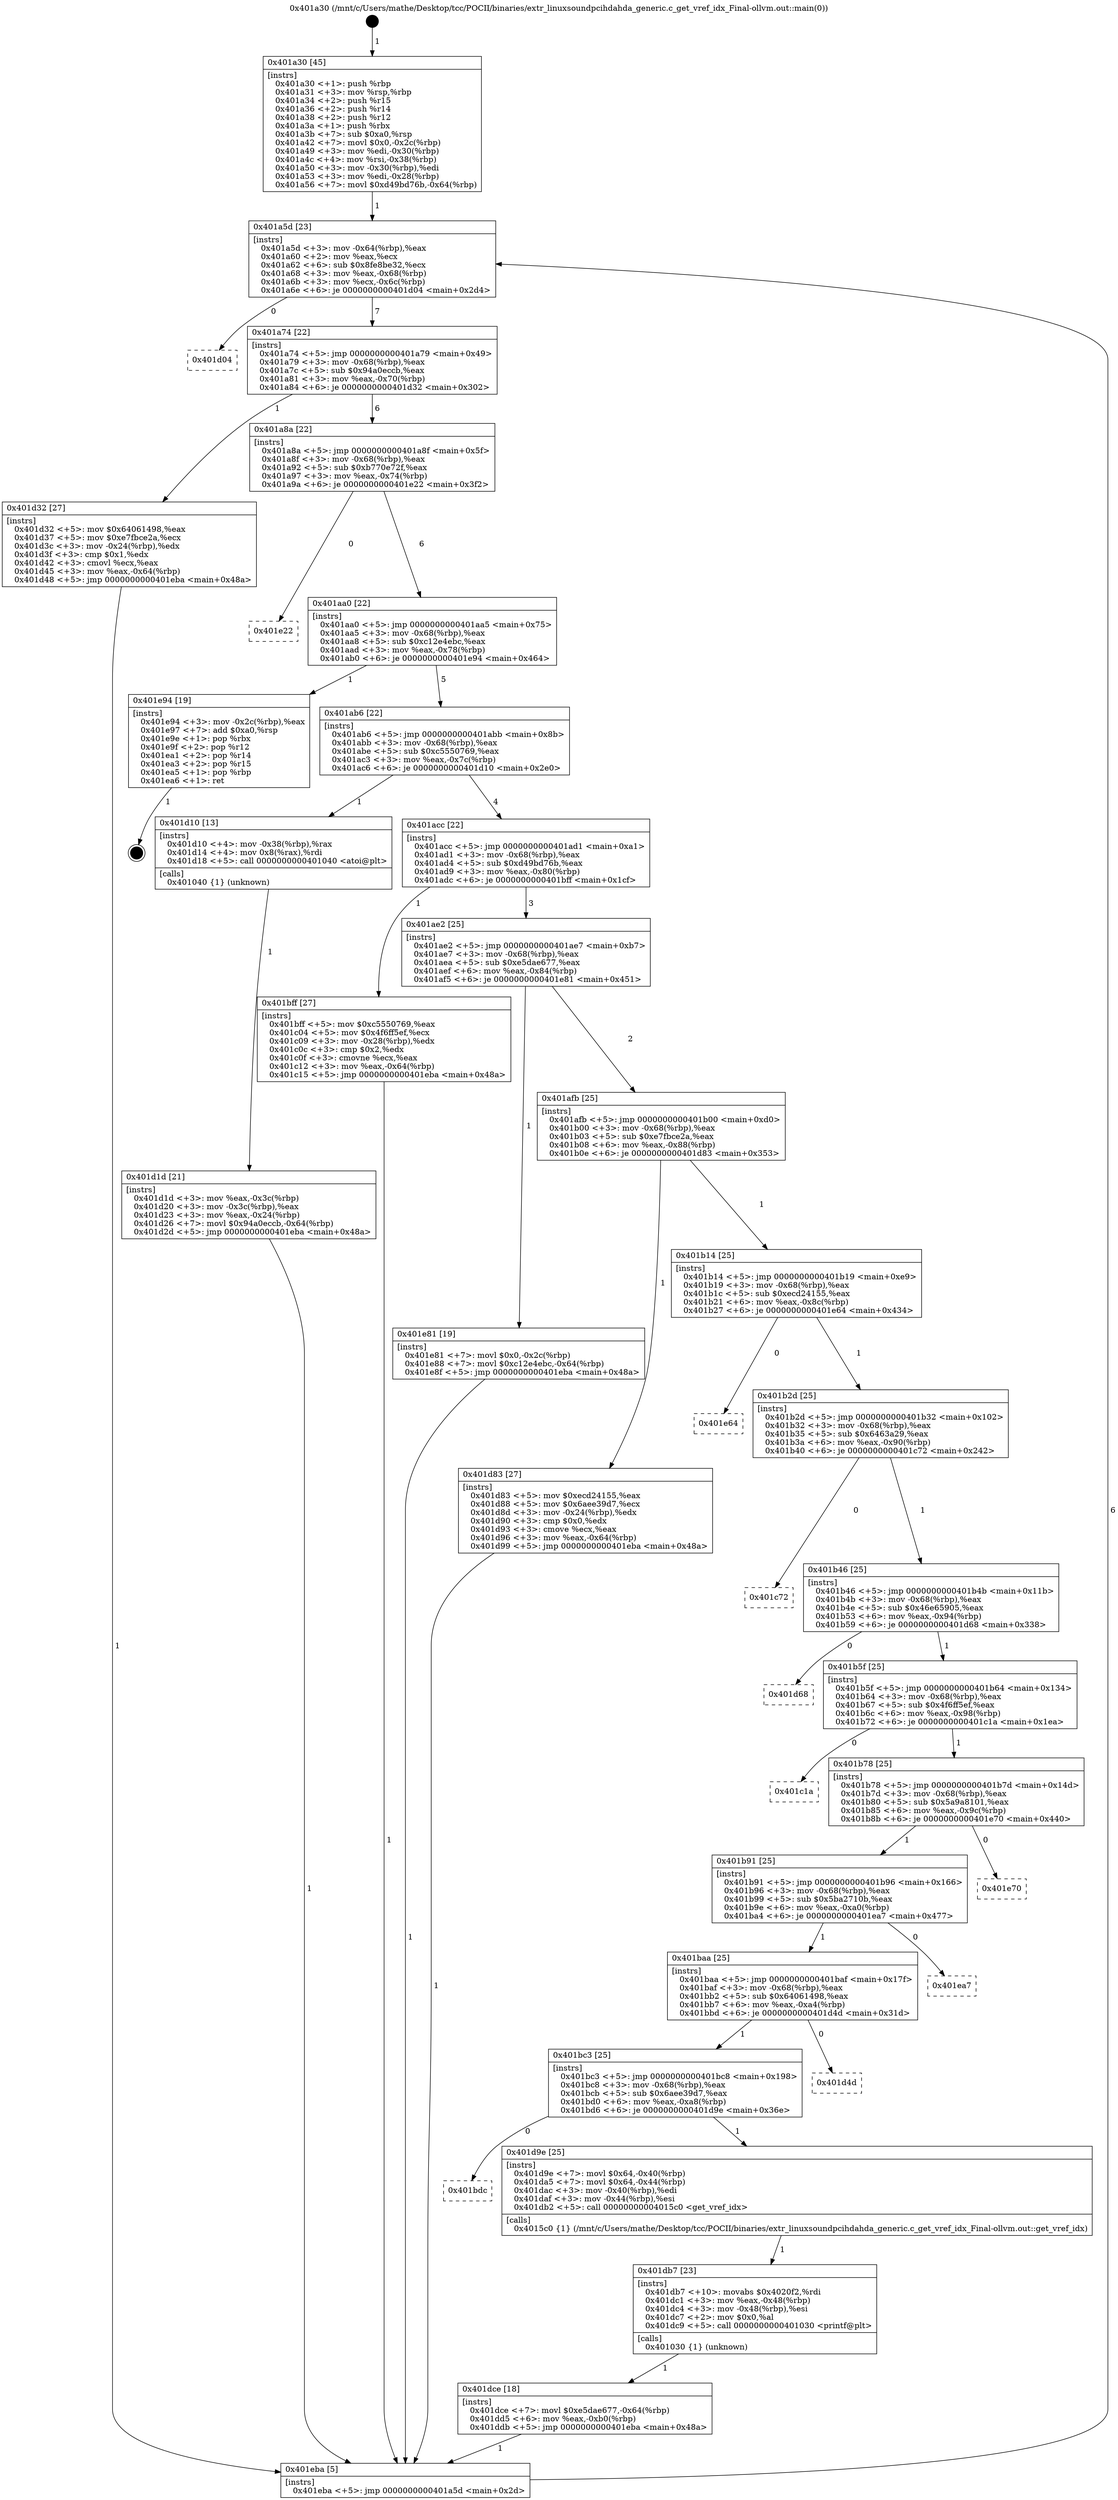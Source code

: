 digraph "0x401a30" {
  label = "0x401a30 (/mnt/c/Users/mathe/Desktop/tcc/POCII/binaries/extr_linuxsoundpcihdahda_generic.c_get_vref_idx_Final-ollvm.out::main(0))"
  labelloc = "t"
  node[shape=record]

  Entry [label="",width=0.3,height=0.3,shape=circle,fillcolor=black,style=filled]
  "0x401a5d" [label="{
     0x401a5d [23]\l
     | [instrs]\l
     &nbsp;&nbsp;0x401a5d \<+3\>: mov -0x64(%rbp),%eax\l
     &nbsp;&nbsp;0x401a60 \<+2\>: mov %eax,%ecx\l
     &nbsp;&nbsp;0x401a62 \<+6\>: sub $0x8fe8be32,%ecx\l
     &nbsp;&nbsp;0x401a68 \<+3\>: mov %eax,-0x68(%rbp)\l
     &nbsp;&nbsp;0x401a6b \<+3\>: mov %ecx,-0x6c(%rbp)\l
     &nbsp;&nbsp;0x401a6e \<+6\>: je 0000000000401d04 \<main+0x2d4\>\l
  }"]
  "0x401d04" [label="{
     0x401d04\l
  }", style=dashed]
  "0x401a74" [label="{
     0x401a74 [22]\l
     | [instrs]\l
     &nbsp;&nbsp;0x401a74 \<+5\>: jmp 0000000000401a79 \<main+0x49\>\l
     &nbsp;&nbsp;0x401a79 \<+3\>: mov -0x68(%rbp),%eax\l
     &nbsp;&nbsp;0x401a7c \<+5\>: sub $0x94a0eccb,%eax\l
     &nbsp;&nbsp;0x401a81 \<+3\>: mov %eax,-0x70(%rbp)\l
     &nbsp;&nbsp;0x401a84 \<+6\>: je 0000000000401d32 \<main+0x302\>\l
  }"]
  Exit [label="",width=0.3,height=0.3,shape=circle,fillcolor=black,style=filled,peripheries=2]
  "0x401d32" [label="{
     0x401d32 [27]\l
     | [instrs]\l
     &nbsp;&nbsp;0x401d32 \<+5\>: mov $0x64061498,%eax\l
     &nbsp;&nbsp;0x401d37 \<+5\>: mov $0xe7fbce2a,%ecx\l
     &nbsp;&nbsp;0x401d3c \<+3\>: mov -0x24(%rbp),%edx\l
     &nbsp;&nbsp;0x401d3f \<+3\>: cmp $0x1,%edx\l
     &nbsp;&nbsp;0x401d42 \<+3\>: cmovl %ecx,%eax\l
     &nbsp;&nbsp;0x401d45 \<+3\>: mov %eax,-0x64(%rbp)\l
     &nbsp;&nbsp;0x401d48 \<+5\>: jmp 0000000000401eba \<main+0x48a\>\l
  }"]
  "0x401a8a" [label="{
     0x401a8a [22]\l
     | [instrs]\l
     &nbsp;&nbsp;0x401a8a \<+5\>: jmp 0000000000401a8f \<main+0x5f\>\l
     &nbsp;&nbsp;0x401a8f \<+3\>: mov -0x68(%rbp),%eax\l
     &nbsp;&nbsp;0x401a92 \<+5\>: sub $0xb770e72f,%eax\l
     &nbsp;&nbsp;0x401a97 \<+3\>: mov %eax,-0x74(%rbp)\l
     &nbsp;&nbsp;0x401a9a \<+6\>: je 0000000000401e22 \<main+0x3f2\>\l
  }"]
  "0x401dce" [label="{
     0x401dce [18]\l
     | [instrs]\l
     &nbsp;&nbsp;0x401dce \<+7\>: movl $0xe5dae677,-0x64(%rbp)\l
     &nbsp;&nbsp;0x401dd5 \<+6\>: mov %eax,-0xb0(%rbp)\l
     &nbsp;&nbsp;0x401ddb \<+5\>: jmp 0000000000401eba \<main+0x48a\>\l
  }"]
  "0x401e22" [label="{
     0x401e22\l
  }", style=dashed]
  "0x401aa0" [label="{
     0x401aa0 [22]\l
     | [instrs]\l
     &nbsp;&nbsp;0x401aa0 \<+5\>: jmp 0000000000401aa5 \<main+0x75\>\l
     &nbsp;&nbsp;0x401aa5 \<+3\>: mov -0x68(%rbp),%eax\l
     &nbsp;&nbsp;0x401aa8 \<+5\>: sub $0xc12e4ebc,%eax\l
     &nbsp;&nbsp;0x401aad \<+3\>: mov %eax,-0x78(%rbp)\l
     &nbsp;&nbsp;0x401ab0 \<+6\>: je 0000000000401e94 \<main+0x464\>\l
  }"]
  "0x401db7" [label="{
     0x401db7 [23]\l
     | [instrs]\l
     &nbsp;&nbsp;0x401db7 \<+10\>: movabs $0x4020f2,%rdi\l
     &nbsp;&nbsp;0x401dc1 \<+3\>: mov %eax,-0x48(%rbp)\l
     &nbsp;&nbsp;0x401dc4 \<+3\>: mov -0x48(%rbp),%esi\l
     &nbsp;&nbsp;0x401dc7 \<+2\>: mov $0x0,%al\l
     &nbsp;&nbsp;0x401dc9 \<+5\>: call 0000000000401030 \<printf@plt\>\l
     | [calls]\l
     &nbsp;&nbsp;0x401030 \{1\} (unknown)\l
  }"]
  "0x401e94" [label="{
     0x401e94 [19]\l
     | [instrs]\l
     &nbsp;&nbsp;0x401e94 \<+3\>: mov -0x2c(%rbp),%eax\l
     &nbsp;&nbsp;0x401e97 \<+7\>: add $0xa0,%rsp\l
     &nbsp;&nbsp;0x401e9e \<+1\>: pop %rbx\l
     &nbsp;&nbsp;0x401e9f \<+2\>: pop %r12\l
     &nbsp;&nbsp;0x401ea1 \<+2\>: pop %r14\l
     &nbsp;&nbsp;0x401ea3 \<+2\>: pop %r15\l
     &nbsp;&nbsp;0x401ea5 \<+1\>: pop %rbp\l
     &nbsp;&nbsp;0x401ea6 \<+1\>: ret\l
  }"]
  "0x401ab6" [label="{
     0x401ab6 [22]\l
     | [instrs]\l
     &nbsp;&nbsp;0x401ab6 \<+5\>: jmp 0000000000401abb \<main+0x8b\>\l
     &nbsp;&nbsp;0x401abb \<+3\>: mov -0x68(%rbp),%eax\l
     &nbsp;&nbsp;0x401abe \<+5\>: sub $0xc5550769,%eax\l
     &nbsp;&nbsp;0x401ac3 \<+3\>: mov %eax,-0x7c(%rbp)\l
     &nbsp;&nbsp;0x401ac6 \<+6\>: je 0000000000401d10 \<main+0x2e0\>\l
  }"]
  "0x401bdc" [label="{
     0x401bdc\l
  }", style=dashed]
  "0x401d10" [label="{
     0x401d10 [13]\l
     | [instrs]\l
     &nbsp;&nbsp;0x401d10 \<+4\>: mov -0x38(%rbp),%rax\l
     &nbsp;&nbsp;0x401d14 \<+4\>: mov 0x8(%rax),%rdi\l
     &nbsp;&nbsp;0x401d18 \<+5\>: call 0000000000401040 \<atoi@plt\>\l
     | [calls]\l
     &nbsp;&nbsp;0x401040 \{1\} (unknown)\l
  }"]
  "0x401acc" [label="{
     0x401acc [22]\l
     | [instrs]\l
     &nbsp;&nbsp;0x401acc \<+5\>: jmp 0000000000401ad1 \<main+0xa1\>\l
     &nbsp;&nbsp;0x401ad1 \<+3\>: mov -0x68(%rbp),%eax\l
     &nbsp;&nbsp;0x401ad4 \<+5\>: sub $0xd49bd76b,%eax\l
     &nbsp;&nbsp;0x401ad9 \<+3\>: mov %eax,-0x80(%rbp)\l
     &nbsp;&nbsp;0x401adc \<+6\>: je 0000000000401bff \<main+0x1cf\>\l
  }"]
  "0x401d9e" [label="{
     0x401d9e [25]\l
     | [instrs]\l
     &nbsp;&nbsp;0x401d9e \<+7\>: movl $0x64,-0x40(%rbp)\l
     &nbsp;&nbsp;0x401da5 \<+7\>: movl $0x64,-0x44(%rbp)\l
     &nbsp;&nbsp;0x401dac \<+3\>: mov -0x40(%rbp),%edi\l
     &nbsp;&nbsp;0x401daf \<+3\>: mov -0x44(%rbp),%esi\l
     &nbsp;&nbsp;0x401db2 \<+5\>: call 00000000004015c0 \<get_vref_idx\>\l
     | [calls]\l
     &nbsp;&nbsp;0x4015c0 \{1\} (/mnt/c/Users/mathe/Desktop/tcc/POCII/binaries/extr_linuxsoundpcihdahda_generic.c_get_vref_idx_Final-ollvm.out::get_vref_idx)\l
  }"]
  "0x401bff" [label="{
     0x401bff [27]\l
     | [instrs]\l
     &nbsp;&nbsp;0x401bff \<+5\>: mov $0xc5550769,%eax\l
     &nbsp;&nbsp;0x401c04 \<+5\>: mov $0x4f6ff5ef,%ecx\l
     &nbsp;&nbsp;0x401c09 \<+3\>: mov -0x28(%rbp),%edx\l
     &nbsp;&nbsp;0x401c0c \<+3\>: cmp $0x2,%edx\l
     &nbsp;&nbsp;0x401c0f \<+3\>: cmovne %ecx,%eax\l
     &nbsp;&nbsp;0x401c12 \<+3\>: mov %eax,-0x64(%rbp)\l
     &nbsp;&nbsp;0x401c15 \<+5\>: jmp 0000000000401eba \<main+0x48a\>\l
  }"]
  "0x401ae2" [label="{
     0x401ae2 [25]\l
     | [instrs]\l
     &nbsp;&nbsp;0x401ae2 \<+5\>: jmp 0000000000401ae7 \<main+0xb7\>\l
     &nbsp;&nbsp;0x401ae7 \<+3\>: mov -0x68(%rbp),%eax\l
     &nbsp;&nbsp;0x401aea \<+5\>: sub $0xe5dae677,%eax\l
     &nbsp;&nbsp;0x401aef \<+6\>: mov %eax,-0x84(%rbp)\l
     &nbsp;&nbsp;0x401af5 \<+6\>: je 0000000000401e81 \<main+0x451\>\l
  }"]
  "0x401eba" [label="{
     0x401eba [5]\l
     | [instrs]\l
     &nbsp;&nbsp;0x401eba \<+5\>: jmp 0000000000401a5d \<main+0x2d\>\l
  }"]
  "0x401a30" [label="{
     0x401a30 [45]\l
     | [instrs]\l
     &nbsp;&nbsp;0x401a30 \<+1\>: push %rbp\l
     &nbsp;&nbsp;0x401a31 \<+3\>: mov %rsp,%rbp\l
     &nbsp;&nbsp;0x401a34 \<+2\>: push %r15\l
     &nbsp;&nbsp;0x401a36 \<+2\>: push %r14\l
     &nbsp;&nbsp;0x401a38 \<+2\>: push %r12\l
     &nbsp;&nbsp;0x401a3a \<+1\>: push %rbx\l
     &nbsp;&nbsp;0x401a3b \<+7\>: sub $0xa0,%rsp\l
     &nbsp;&nbsp;0x401a42 \<+7\>: movl $0x0,-0x2c(%rbp)\l
     &nbsp;&nbsp;0x401a49 \<+3\>: mov %edi,-0x30(%rbp)\l
     &nbsp;&nbsp;0x401a4c \<+4\>: mov %rsi,-0x38(%rbp)\l
     &nbsp;&nbsp;0x401a50 \<+3\>: mov -0x30(%rbp),%edi\l
     &nbsp;&nbsp;0x401a53 \<+3\>: mov %edi,-0x28(%rbp)\l
     &nbsp;&nbsp;0x401a56 \<+7\>: movl $0xd49bd76b,-0x64(%rbp)\l
  }"]
  "0x401d1d" [label="{
     0x401d1d [21]\l
     | [instrs]\l
     &nbsp;&nbsp;0x401d1d \<+3\>: mov %eax,-0x3c(%rbp)\l
     &nbsp;&nbsp;0x401d20 \<+3\>: mov -0x3c(%rbp),%eax\l
     &nbsp;&nbsp;0x401d23 \<+3\>: mov %eax,-0x24(%rbp)\l
     &nbsp;&nbsp;0x401d26 \<+7\>: movl $0x94a0eccb,-0x64(%rbp)\l
     &nbsp;&nbsp;0x401d2d \<+5\>: jmp 0000000000401eba \<main+0x48a\>\l
  }"]
  "0x401bc3" [label="{
     0x401bc3 [25]\l
     | [instrs]\l
     &nbsp;&nbsp;0x401bc3 \<+5\>: jmp 0000000000401bc8 \<main+0x198\>\l
     &nbsp;&nbsp;0x401bc8 \<+3\>: mov -0x68(%rbp),%eax\l
     &nbsp;&nbsp;0x401bcb \<+5\>: sub $0x6aee39d7,%eax\l
     &nbsp;&nbsp;0x401bd0 \<+6\>: mov %eax,-0xa8(%rbp)\l
     &nbsp;&nbsp;0x401bd6 \<+6\>: je 0000000000401d9e \<main+0x36e\>\l
  }"]
  "0x401e81" [label="{
     0x401e81 [19]\l
     | [instrs]\l
     &nbsp;&nbsp;0x401e81 \<+7\>: movl $0x0,-0x2c(%rbp)\l
     &nbsp;&nbsp;0x401e88 \<+7\>: movl $0xc12e4ebc,-0x64(%rbp)\l
     &nbsp;&nbsp;0x401e8f \<+5\>: jmp 0000000000401eba \<main+0x48a\>\l
  }"]
  "0x401afb" [label="{
     0x401afb [25]\l
     | [instrs]\l
     &nbsp;&nbsp;0x401afb \<+5\>: jmp 0000000000401b00 \<main+0xd0\>\l
     &nbsp;&nbsp;0x401b00 \<+3\>: mov -0x68(%rbp),%eax\l
     &nbsp;&nbsp;0x401b03 \<+5\>: sub $0xe7fbce2a,%eax\l
     &nbsp;&nbsp;0x401b08 \<+6\>: mov %eax,-0x88(%rbp)\l
     &nbsp;&nbsp;0x401b0e \<+6\>: je 0000000000401d83 \<main+0x353\>\l
  }"]
  "0x401d4d" [label="{
     0x401d4d\l
  }", style=dashed]
  "0x401d83" [label="{
     0x401d83 [27]\l
     | [instrs]\l
     &nbsp;&nbsp;0x401d83 \<+5\>: mov $0xecd24155,%eax\l
     &nbsp;&nbsp;0x401d88 \<+5\>: mov $0x6aee39d7,%ecx\l
     &nbsp;&nbsp;0x401d8d \<+3\>: mov -0x24(%rbp),%edx\l
     &nbsp;&nbsp;0x401d90 \<+3\>: cmp $0x0,%edx\l
     &nbsp;&nbsp;0x401d93 \<+3\>: cmove %ecx,%eax\l
     &nbsp;&nbsp;0x401d96 \<+3\>: mov %eax,-0x64(%rbp)\l
     &nbsp;&nbsp;0x401d99 \<+5\>: jmp 0000000000401eba \<main+0x48a\>\l
  }"]
  "0x401b14" [label="{
     0x401b14 [25]\l
     | [instrs]\l
     &nbsp;&nbsp;0x401b14 \<+5\>: jmp 0000000000401b19 \<main+0xe9\>\l
     &nbsp;&nbsp;0x401b19 \<+3\>: mov -0x68(%rbp),%eax\l
     &nbsp;&nbsp;0x401b1c \<+5\>: sub $0xecd24155,%eax\l
     &nbsp;&nbsp;0x401b21 \<+6\>: mov %eax,-0x8c(%rbp)\l
     &nbsp;&nbsp;0x401b27 \<+6\>: je 0000000000401e64 \<main+0x434\>\l
  }"]
  "0x401baa" [label="{
     0x401baa [25]\l
     | [instrs]\l
     &nbsp;&nbsp;0x401baa \<+5\>: jmp 0000000000401baf \<main+0x17f\>\l
     &nbsp;&nbsp;0x401baf \<+3\>: mov -0x68(%rbp),%eax\l
     &nbsp;&nbsp;0x401bb2 \<+5\>: sub $0x64061498,%eax\l
     &nbsp;&nbsp;0x401bb7 \<+6\>: mov %eax,-0xa4(%rbp)\l
     &nbsp;&nbsp;0x401bbd \<+6\>: je 0000000000401d4d \<main+0x31d\>\l
  }"]
  "0x401e64" [label="{
     0x401e64\l
  }", style=dashed]
  "0x401b2d" [label="{
     0x401b2d [25]\l
     | [instrs]\l
     &nbsp;&nbsp;0x401b2d \<+5\>: jmp 0000000000401b32 \<main+0x102\>\l
     &nbsp;&nbsp;0x401b32 \<+3\>: mov -0x68(%rbp),%eax\l
     &nbsp;&nbsp;0x401b35 \<+5\>: sub $0x6463a29,%eax\l
     &nbsp;&nbsp;0x401b3a \<+6\>: mov %eax,-0x90(%rbp)\l
     &nbsp;&nbsp;0x401b40 \<+6\>: je 0000000000401c72 \<main+0x242\>\l
  }"]
  "0x401ea7" [label="{
     0x401ea7\l
  }", style=dashed]
  "0x401c72" [label="{
     0x401c72\l
  }", style=dashed]
  "0x401b46" [label="{
     0x401b46 [25]\l
     | [instrs]\l
     &nbsp;&nbsp;0x401b46 \<+5\>: jmp 0000000000401b4b \<main+0x11b\>\l
     &nbsp;&nbsp;0x401b4b \<+3\>: mov -0x68(%rbp),%eax\l
     &nbsp;&nbsp;0x401b4e \<+5\>: sub $0x46e65905,%eax\l
     &nbsp;&nbsp;0x401b53 \<+6\>: mov %eax,-0x94(%rbp)\l
     &nbsp;&nbsp;0x401b59 \<+6\>: je 0000000000401d68 \<main+0x338\>\l
  }"]
  "0x401b91" [label="{
     0x401b91 [25]\l
     | [instrs]\l
     &nbsp;&nbsp;0x401b91 \<+5\>: jmp 0000000000401b96 \<main+0x166\>\l
     &nbsp;&nbsp;0x401b96 \<+3\>: mov -0x68(%rbp),%eax\l
     &nbsp;&nbsp;0x401b99 \<+5\>: sub $0x5ba2710b,%eax\l
     &nbsp;&nbsp;0x401b9e \<+6\>: mov %eax,-0xa0(%rbp)\l
     &nbsp;&nbsp;0x401ba4 \<+6\>: je 0000000000401ea7 \<main+0x477\>\l
  }"]
  "0x401d68" [label="{
     0x401d68\l
  }", style=dashed]
  "0x401b5f" [label="{
     0x401b5f [25]\l
     | [instrs]\l
     &nbsp;&nbsp;0x401b5f \<+5\>: jmp 0000000000401b64 \<main+0x134\>\l
     &nbsp;&nbsp;0x401b64 \<+3\>: mov -0x68(%rbp),%eax\l
     &nbsp;&nbsp;0x401b67 \<+5\>: sub $0x4f6ff5ef,%eax\l
     &nbsp;&nbsp;0x401b6c \<+6\>: mov %eax,-0x98(%rbp)\l
     &nbsp;&nbsp;0x401b72 \<+6\>: je 0000000000401c1a \<main+0x1ea\>\l
  }"]
  "0x401e70" [label="{
     0x401e70\l
  }", style=dashed]
  "0x401c1a" [label="{
     0x401c1a\l
  }", style=dashed]
  "0x401b78" [label="{
     0x401b78 [25]\l
     | [instrs]\l
     &nbsp;&nbsp;0x401b78 \<+5\>: jmp 0000000000401b7d \<main+0x14d\>\l
     &nbsp;&nbsp;0x401b7d \<+3\>: mov -0x68(%rbp),%eax\l
     &nbsp;&nbsp;0x401b80 \<+5\>: sub $0x5a9a8101,%eax\l
     &nbsp;&nbsp;0x401b85 \<+6\>: mov %eax,-0x9c(%rbp)\l
     &nbsp;&nbsp;0x401b8b \<+6\>: je 0000000000401e70 \<main+0x440\>\l
  }"]
  Entry -> "0x401a30" [label=" 1"]
  "0x401a5d" -> "0x401d04" [label=" 0"]
  "0x401a5d" -> "0x401a74" [label=" 7"]
  "0x401e94" -> Exit [label=" 1"]
  "0x401a74" -> "0x401d32" [label=" 1"]
  "0x401a74" -> "0x401a8a" [label=" 6"]
  "0x401e81" -> "0x401eba" [label=" 1"]
  "0x401a8a" -> "0x401e22" [label=" 0"]
  "0x401a8a" -> "0x401aa0" [label=" 6"]
  "0x401dce" -> "0x401eba" [label=" 1"]
  "0x401aa0" -> "0x401e94" [label=" 1"]
  "0x401aa0" -> "0x401ab6" [label=" 5"]
  "0x401db7" -> "0x401dce" [label=" 1"]
  "0x401ab6" -> "0x401d10" [label=" 1"]
  "0x401ab6" -> "0x401acc" [label=" 4"]
  "0x401d9e" -> "0x401db7" [label=" 1"]
  "0x401acc" -> "0x401bff" [label=" 1"]
  "0x401acc" -> "0x401ae2" [label=" 3"]
  "0x401bff" -> "0x401eba" [label=" 1"]
  "0x401a30" -> "0x401a5d" [label=" 1"]
  "0x401eba" -> "0x401a5d" [label=" 6"]
  "0x401d10" -> "0x401d1d" [label=" 1"]
  "0x401d1d" -> "0x401eba" [label=" 1"]
  "0x401d32" -> "0x401eba" [label=" 1"]
  "0x401bc3" -> "0x401bdc" [label=" 0"]
  "0x401ae2" -> "0x401e81" [label=" 1"]
  "0x401ae2" -> "0x401afb" [label=" 2"]
  "0x401bc3" -> "0x401d9e" [label=" 1"]
  "0x401afb" -> "0x401d83" [label=" 1"]
  "0x401afb" -> "0x401b14" [label=" 1"]
  "0x401d83" -> "0x401eba" [label=" 1"]
  "0x401baa" -> "0x401bc3" [label=" 1"]
  "0x401b14" -> "0x401e64" [label=" 0"]
  "0x401b14" -> "0x401b2d" [label=" 1"]
  "0x401baa" -> "0x401d4d" [label=" 0"]
  "0x401b2d" -> "0x401c72" [label=" 0"]
  "0x401b2d" -> "0x401b46" [label=" 1"]
  "0x401b91" -> "0x401baa" [label=" 1"]
  "0x401b46" -> "0x401d68" [label=" 0"]
  "0x401b46" -> "0x401b5f" [label=" 1"]
  "0x401b91" -> "0x401ea7" [label=" 0"]
  "0x401b5f" -> "0x401c1a" [label=" 0"]
  "0x401b5f" -> "0x401b78" [label=" 1"]
  "0x401b78" -> "0x401b91" [label=" 1"]
  "0x401b78" -> "0x401e70" [label=" 0"]
}
